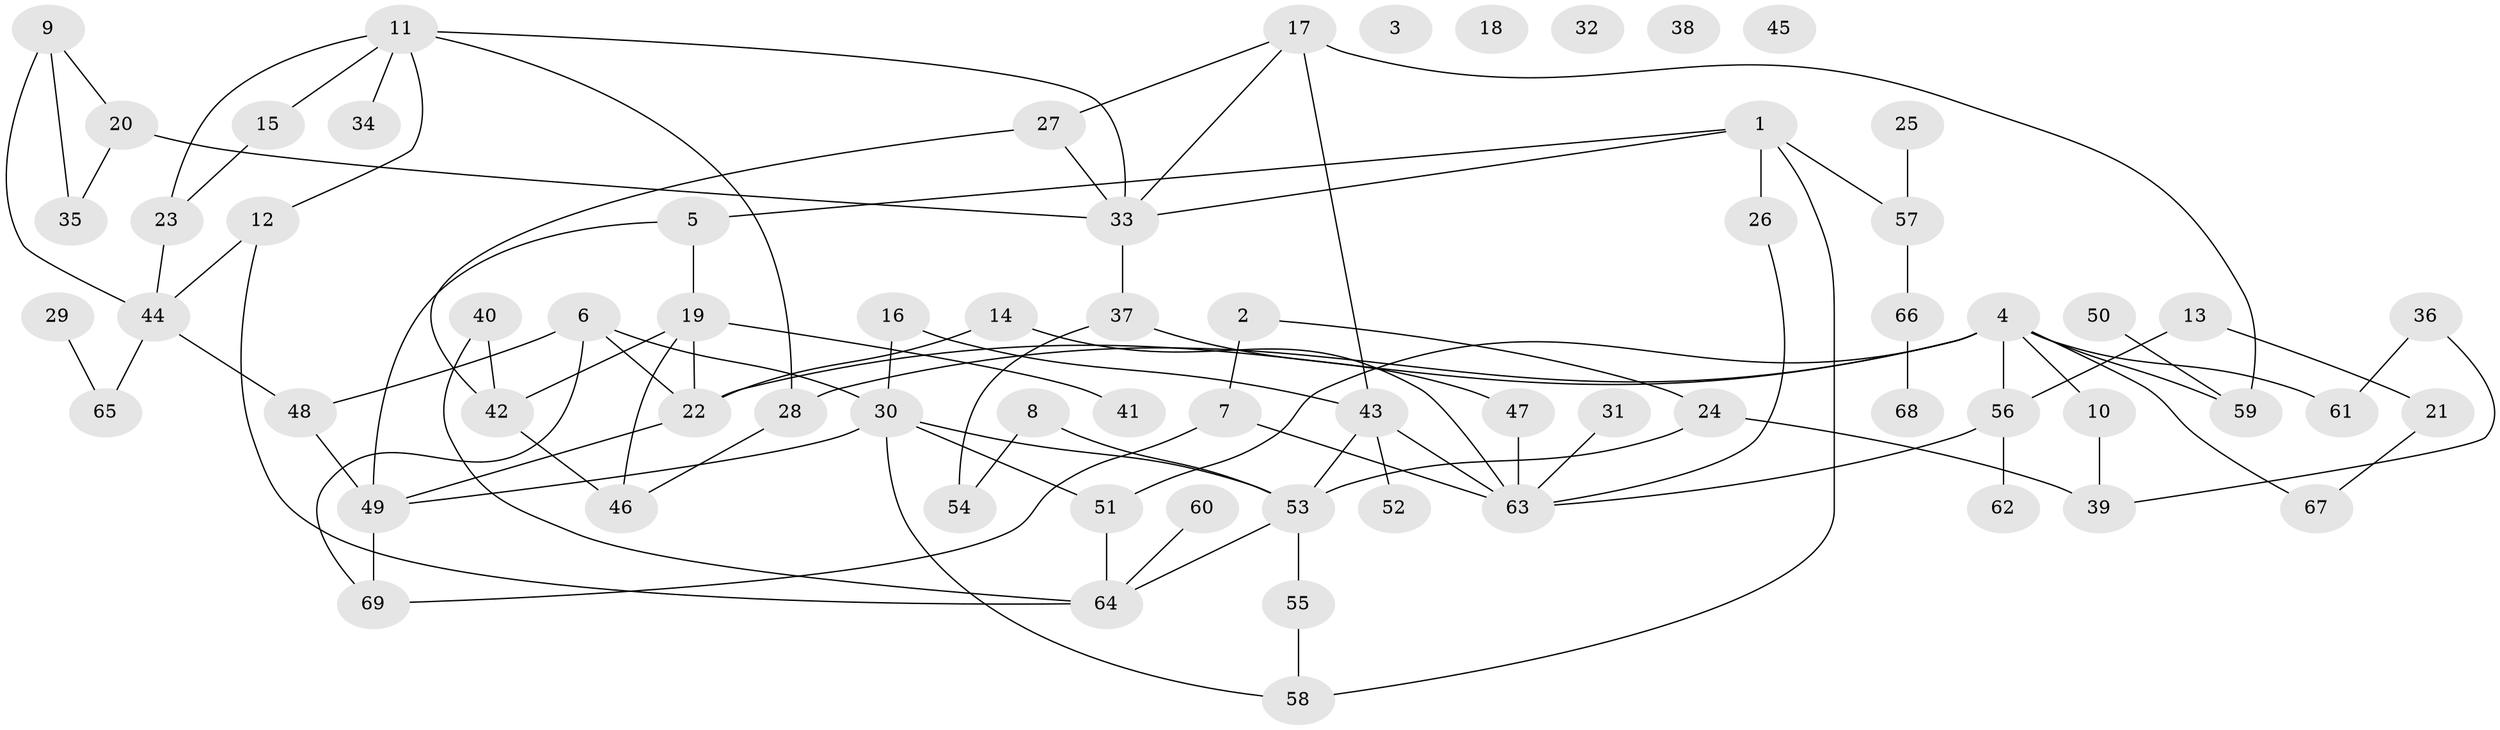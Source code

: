 // coarse degree distribution, {6: 0.13333333333333333, 3: 0.2222222222222222, 0: 0.1111111111111111, 11: 0.022222222222222223, 4: 0.06666666666666667, 2: 0.2, 5: 0.08888888888888889, 1: 0.15555555555555556}
// Generated by graph-tools (version 1.1) at 2025/23/03/03/25 07:23:27]
// undirected, 69 vertices, 96 edges
graph export_dot {
graph [start="1"]
  node [color=gray90,style=filled];
  1;
  2;
  3;
  4;
  5;
  6;
  7;
  8;
  9;
  10;
  11;
  12;
  13;
  14;
  15;
  16;
  17;
  18;
  19;
  20;
  21;
  22;
  23;
  24;
  25;
  26;
  27;
  28;
  29;
  30;
  31;
  32;
  33;
  34;
  35;
  36;
  37;
  38;
  39;
  40;
  41;
  42;
  43;
  44;
  45;
  46;
  47;
  48;
  49;
  50;
  51;
  52;
  53;
  54;
  55;
  56;
  57;
  58;
  59;
  60;
  61;
  62;
  63;
  64;
  65;
  66;
  67;
  68;
  69;
  1 -- 5;
  1 -- 26;
  1 -- 33;
  1 -- 57;
  1 -- 58;
  2 -- 7;
  2 -- 24;
  4 -- 10;
  4 -- 22;
  4 -- 28;
  4 -- 51;
  4 -- 56;
  4 -- 59;
  4 -- 61;
  4 -- 67;
  5 -- 19;
  5 -- 49;
  6 -- 22;
  6 -- 30;
  6 -- 48;
  6 -- 69;
  7 -- 63;
  7 -- 69;
  8 -- 53;
  8 -- 54;
  9 -- 20;
  9 -- 35;
  9 -- 44;
  10 -- 39;
  11 -- 12;
  11 -- 15;
  11 -- 23;
  11 -- 28;
  11 -- 33;
  11 -- 34;
  12 -- 44;
  12 -- 64;
  13 -- 21;
  13 -- 56;
  14 -- 22;
  14 -- 63;
  15 -- 23;
  16 -- 30;
  16 -- 43;
  17 -- 27;
  17 -- 33;
  17 -- 43;
  17 -- 59;
  19 -- 22;
  19 -- 41;
  19 -- 42;
  19 -- 46;
  20 -- 33;
  20 -- 35;
  21 -- 67;
  22 -- 49;
  23 -- 44;
  24 -- 39;
  24 -- 53;
  25 -- 57;
  26 -- 63;
  27 -- 33;
  27 -- 42;
  28 -- 46;
  29 -- 65;
  30 -- 49;
  30 -- 51;
  30 -- 53;
  30 -- 58;
  31 -- 63;
  33 -- 37;
  36 -- 39;
  36 -- 61;
  37 -- 47;
  37 -- 54;
  40 -- 42;
  40 -- 64;
  42 -- 46;
  43 -- 52;
  43 -- 53;
  43 -- 63;
  44 -- 48;
  44 -- 65;
  47 -- 63;
  48 -- 49;
  49 -- 69;
  50 -- 59;
  51 -- 64;
  53 -- 55;
  53 -- 64;
  55 -- 58;
  56 -- 62;
  56 -- 63;
  57 -- 66;
  60 -- 64;
  66 -- 68;
}
